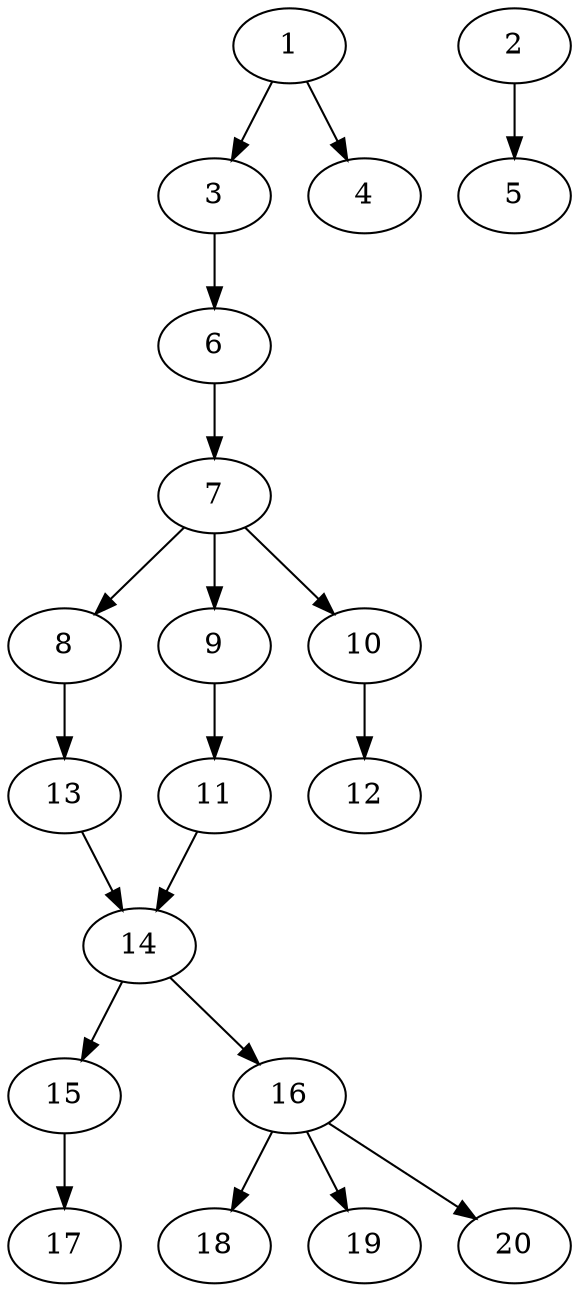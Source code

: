 // DAG automatically generated by daggen at Sat Jul 27 15:35:20 2019
// ./daggen --dot -n 20 --ccr 0.4 --fat 0.4 --regular 0.5 --density 0.5 --mindata 5242880 --maxdata 52428800 
digraph G {
  1 [size="64793600", alpha="0.01", expect_size="25917440"] 
  1 -> 3 [size ="25917440"]
  1 -> 4 [size ="25917440"]
  2 [size="87552000", alpha="0.06", expect_size="35020800"] 
  2 -> 5 [size ="35020800"]
  3 [size="42816000", alpha="0.09", expect_size="17126400"] 
  3 -> 6 [size ="17126400"]
  4 [size="81405440", alpha="0.01", expect_size="32562176"] 
  5 [size="118310400", alpha="0.20", expect_size="47324160"] 
  6 [size="119744000", alpha="0.07", expect_size="47897600"] 
  6 -> 7 [size ="47897600"]
  7 [size="57876480", alpha="0.08", expect_size="23150592"] 
  7 -> 8 [size ="23150592"]
  7 -> 9 [size ="23150592"]
  7 -> 10 [size ="23150592"]
  8 [size="47784960", alpha="0.04", expect_size="19113984"] 
  8 -> 13 [size ="19113984"]
  9 [size="49492480", alpha="0.14", expect_size="19796992"] 
  9 -> 11 [size ="19796992"]
  10 [size="114526720", alpha="0.01", expect_size="45810688"] 
  10 -> 12 [size ="45810688"]
  11 [size="100044800", alpha="0.19", expect_size="40017920"] 
  11 -> 14 [size ="40017920"]
  12 [size="107386880", alpha="0.03", expect_size="42954752"] 
  13 [size="27404800", alpha="0.18", expect_size="10961920"] 
  13 -> 14 [size ="10961920"]
  14 [size="79464960", alpha="0.08", expect_size="31785984"] 
  14 -> 15 [size ="31785984"]
  14 -> 16 [size ="31785984"]
  15 [size="86574080", alpha="0.08", expect_size="34629632"] 
  15 -> 17 [size ="34629632"]
  16 [size="85913600", alpha="0.07", expect_size="34365440"] 
  16 -> 18 [size ="34365440"]
  16 -> 19 [size ="34365440"]
  16 -> 20 [size ="34365440"]
  17 [size="126489600", alpha="0.20", expect_size="50595840"] 
  18 [size="53888000", alpha="0.18", expect_size="21555200"] 
  19 [size="77831680", alpha="0.18", expect_size="31132672"] 
  20 [size="43023360", alpha="0.19", expect_size="17209344"] 
}
